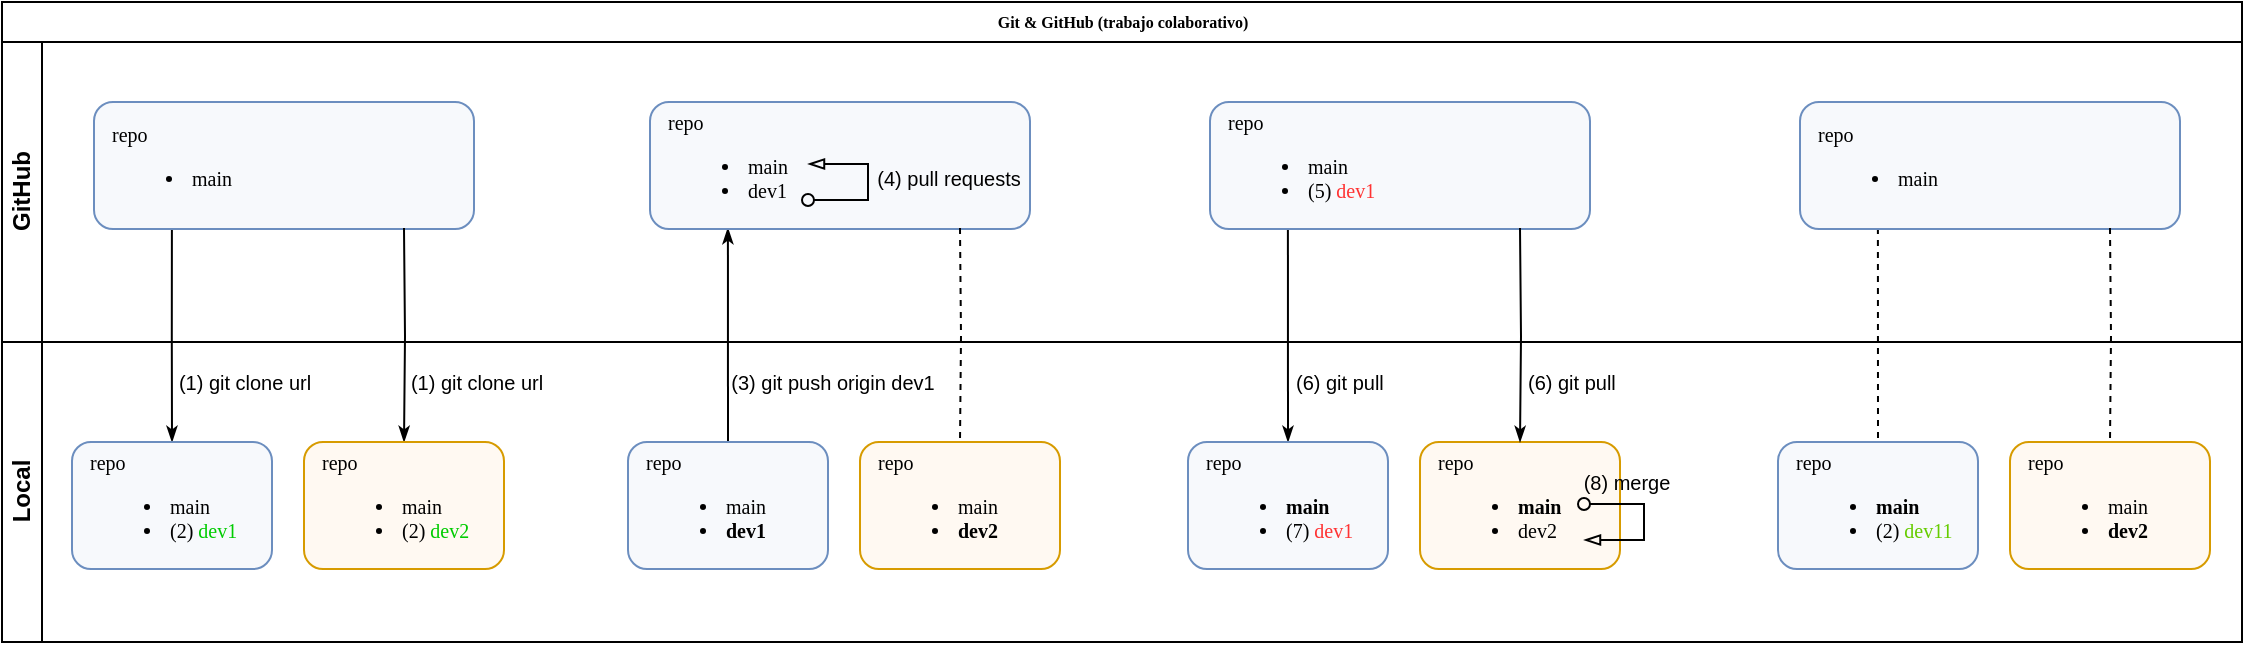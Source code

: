 <mxfile version="15.5.7" type="github">
  <diagram name="Page-1" id="c7488fd3-1785-93aa-aadb-54a6760d102a">
    <mxGraphModel dx="5790" dy="2955" grid="1" gridSize="10" guides="1" tooltips="1" connect="1" arrows="1" fold="1" page="1" pageScale="1" pageWidth="1100" pageHeight="850" background="none" math="0" shadow="0">
      <root>
        <mxCell id="0" />
        <mxCell id="1" parent="0" />
        <mxCell id="ub5eOIayWvv7YHSwUXtE-20" value="repo&lt;br style=&quot;font-size: 10px&quot;&gt;&lt;ul style=&quot;font-size: 10px&quot;&gt;&lt;li style=&quot;font-size: 10px&quot;&gt;&lt;span style=&quot;font-size: 10px&quot;&gt;&lt;b&gt;main&lt;/b&gt;&lt;/span&gt;&lt;/li&gt;&lt;li style=&quot;font-size: 10px&quot;&gt;&lt;span style=&quot;font-size: 10px&quot;&gt;dev2&lt;/span&gt;&lt;/li&gt;&lt;/ul&gt;" style="rounded=1;whiteSpace=wrap;html=1;shadow=0;labelBackgroundColor=none;strokeWidth=1;fontFamily=Verdana;fontSize=10;align=left;spacingLeft=7;fillColor=#FFF9F2;strokeColor=#d79b00;" vertex="1" parent="1">
          <mxGeometry x="889" y="290" width="100" height="63.5" as="geometry" />
        </mxCell>
        <mxCell id="2b4e8129b02d487f-1" value="Git &amp;amp; GitHub (trabajo colaborativo)" style="swimlane;html=1;childLayout=stackLayout;horizontal=1;startSize=20;horizontalStack=0;rounded=0;shadow=0;labelBackgroundColor=none;strokeWidth=1;fontFamily=Verdana;fontSize=8;align=center;" parent="1" vertex="1">
          <mxGeometry x="180" y="70" width="1120" height="320" as="geometry" />
        </mxCell>
        <mxCell id="2b4e8129b02d487f-24" style="edgeStyle=orthogonalEdgeStyle;rounded=0;html=1;labelBackgroundColor=none;startArrow=none;startFill=0;startSize=5;endArrow=classicThin;endFill=1;endSize=5;jettySize=auto;orthogonalLoop=1;strokeWidth=1;fontFamily=Verdana;fontSize=8;exitX=0.205;exitY=0.992;exitDx=0;exitDy=0;exitPerimeter=0;entryX=0.5;entryY=0;entryDx=0;entryDy=0;" parent="2b4e8129b02d487f-1" source="2b4e8129b02d487f-6" target="4puBNBnCgwYLjHy2vO-K-1" edge="1">
          <mxGeometry relative="1" as="geometry">
            <mxPoint x="85" y="167" as="targetPoint" />
            <mxPoint x="85" y="120" as="sourcePoint" />
          </mxGeometry>
        </mxCell>
        <mxCell id="2b4e8129b02d487f-2" value="GitHub" style="swimlane;html=1;startSize=20;horizontal=0;" parent="2b4e8129b02d487f-1" vertex="1">
          <mxGeometry y="20" width="1120" height="150" as="geometry" />
        </mxCell>
        <mxCell id="2b4e8129b02d487f-6" value="repo&lt;br style=&quot;font-size: 10px;&quot;&gt;&lt;ul style=&quot;font-size: 10px;&quot;&gt;&lt;li style=&quot;font-size: 10px;&quot;&gt;&lt;span style=&quot;font-size: 10px;&quot;&gt;main&lt;/span&gt;&lt;/li&gt;&lt;/ul&gt;" style="rounded=1;whiteSpace=wrap;html=1;shadow=0;labelBackgroundColor=none;strokeWidth=1;fontFamily=Verdana;fontSize=10;align=left;spacingLeft=7;fillColor=#F7F9FC;strokeColor=#6c8ebf;" parent="2b4e8129b02d487f-2" vertex="1">
          <mxGeometry x="46" y="30" width="190" height="63.5" as="geometry" />
        </mxCell>
        <mxCell id="2b4e8129b02d487f-4" value="Local" style="swimlane;html=1;startSize=20;horizontal=0;" parent="2b4e8129b02d487f-1" vertex="1">
          <mxGeometry y="170" width="1120" height="150" as="geometry" />
        </mxCell>
        <mxCell id="4puBNBnCgwYLjHy2vO-K-1" value="repo&lt;br style=&quot;font-size: 10px&quot;&gt;&lt;ul style=&quot;font-size: 10px&quot;&gt;&lt;li style=&quot;font-size: 10px&quot;&gt;&lt;span style=&quot;font-size: 10px&quot;&gt;main&lt;/span&gt;&lt;/li&gt;&lt;li style=&quot;font-size: 10px&quot;&gt;&lt;span style=&quot;font-size: 10px&quot;&gt;(2) &lt;font color=&quot;#00cc00&quot;&gt;dev1&lt;/font&gt;&lt;/span&gt;&lt;/li&gt;&lt;/ul&gt;" style="rounded=1;whiteSpace=wrap;html=1;shadow=0;labelBackgroundColor=none;strokeWidth=1;fontFamily=Verdana;fontSize=10;align=left;spacingLeft=7;fillColor=#F7F9FC;strokeColor=#6c8ebf;" parent="2b4e8129b02d487f-4" vertex="1">
          <mxGeometry x="35" y="50" width="100" height="63.5" as="geometry" />
        </mxCell>
        <mxCell id="4puBNBnCgwYLjHy2vO-K-2" value="&lt;font style=&quot;font-size: 10px&quot;&gt;(1) git clone url&lt;/font&gt;" style="text;html=1;align=center;verticalAlign=middle;resizable=0;points=[];autosize=1;strokeColor=none;fillColor=none;" parent="2b4e8129b02d487f-4" vertex="1">
          <mxGeometry x="81" y="10" width="80" height="20" as="geometry" />
        </mxCell>
        <mxCell id="ub5eOIayWvv7YHSwUXtE-1" style="edgeStyle=orthogonalEdgeStyle;rounded=0;html=1;labelBackgroundColor=none;startArrow=none;startFill=0;startSize=5;endArrow=classicThin;endFill=1;endSize=5;jettySize=auto;orthogonalLoop=1;strokeWidth=1;fontFamily=Verdana;fontSize=8;entryX=0.5;entryY=0;entryDx=0;entryDy=0;" edge="1" parent="2b4e8129b02d487f-4" target="ub5eOIayWvv7YHSwUXtE-2">
          <mxGeometry relative="1" as="geometry">
            <mxPoint x="10" y="-107" as="targetPoint" />
            <mxPoint x="201" y="-57" as="sourcePoint" />
          </mxGeometry>
        </mxCell>
        <mxCell id="ub5eOIayWvv7YHSwUXtE-2" value="repo&lt;br style=&quot;font-size: 10px&quot;&gt;&lt;ul style=&quot;font-size: 10px&quot;&gt;&lt;li style=&quot;font-size: 10px&quot;&gt;&lt;span style=&quot;font-size: 10px&quot;&gt;main&lt;/span&gt;&lt;/li&gt;&lt;li style=&quot;font-size: 10px&quot;&gt;&lt;span style=&quot;font-size: 10px&quot;&gt;(2) &lt;font color=&quot;#00cc00&quot;&gt;dev2&lt;/font&gt;&lt;/span&gt;&lt;/li&gt;&lt;/ul&gt;" style="rounded=1;whiteSpace=wrap;html=1;shadow=0;labelBackgroundColor=none;strokeWidth=1;fontFamily=Verdana;fontSize=10;align=left;spacingLeft=7;fillColor=#FFF9F2;strokeColor=#d79b00;" vertex="1" parent="2b4e8129b02d487f-4">
          <mxGeometry x="151" y="50" width="100" height="63.5" as="geometry" />
        </mxCell>
        <mxCell id="ub5eOIayWvv7YHSwUXtE-10" value="&lt;font style=&quot;font-size: 10px&quot;&gt;(3) git push origin dev1&lt;/font&gt;" style="text;html=1;align=center;verticalAlign=middle;resizable=0;points=[];autosize=1;strokeColor=none;fillColor=none;" vertex="1" parent="2b4e8129b02d487f-4">
          <mxGeometry x="355" y="10" width="120" height="20" as="geometry" />
        </mxCell>
        <mxCell id="ub5eOIayWvv7YHSwUXtE-23" value="&lt;font style=&quot;font-size: 10px&quot;&gt;(6) git pull&lt;/font&gt;" style="text;html=1;align=left;verticalAlign=middle;resizable=0;points=[];autosize=1;strokeColor=none;fillColor=none;" vertex="1" parent="2b4e8129b02d487f-4">
          <mxGeometry x="645" y="10" width="60" height="20" as="geometry" />
        </mxCell>
        <mxCell id="ub5eOIayWvv7YHSwUXtE-24" value="&lt;font style=&quot;font-size: 10px&quot;&gt;(6) git pull&lt;/font&gt;" style="text;html=1;align=left;verticalAlign=middle;resizable=0;points=[];autosize=1;strokeColor=none;fillColor=none;" vertex="1" parent="2b4e8129b02d487f-4">
          <mxGeometry x="761" y="10" width="60" height="20" as="geometry" />
        </mxCell>
        <mxCell id="ub5eOIayWvv7YHSwUXtE-25" value="&lt;font style=&quot;font-size: 10px&quot;&gt;(1) git clone url&lt;/font&gt;" style="text;html=1;align=center;verticalAlign=middle;resizable=0;points=[];autosize=1;strokeColor=none;fillColor=none;" vertex="1" parent="2b4e8129b02d487f-4">
          <mxGeometry x="197" y="10" width="80" height="20" as="geometry" />
        </mxCell>
        <mxCell id="ub5eOIayWvv7YHSwUXtE-33" value="" style="endArrow=oval;html=1;rounded=0;fontSize=10;strokeWidth=1;endFill=0;startArrow=blockThin;startFill=0;" edge="1" parent="2b4e8129b02d487f-4">
          <mxGeometry width="50" height="50" relative="1" as="geometry">
            <mxPoint x="791" y="99" as="sourcePoint" />
            <mxPoint x="791" y="81" as="targetPoint" />
            <Array as="points">
              <mxPoint x="821" y="99" />
              <mxPoint x="821" y="81" />
            </Array>
          </mxGeometry>
        </mxCell>
        <mxCell id="ub5eOIayWvv7YHSwUXtE-34" value="(8) merge" style="text;html=1;align=center;verticalAlign=middle;resizable=0;points=[];autosize=1;strokeColor=none;fillColor=none;fontSize=10;" vertex="1" parent="2b4e8129b02d487f-4">
          <mxGeometry x="782" y="60" width="60" height="20" as="geometry" />
        </mxCell>
        <mxCell id="ub5eOIayWvv7YHSwUXtE-4" style="edgeStyle=orthogonalEdgeStyle;rounded=0;html=1;labelBackgroundColor=none;startArrow=classicThin;startFill=1;startSize=5;endArrow=none;endFill=0;endSize=5;jettySize=auto;orthogonalLoop=1;strokeWidth=1;fontFamily=Verdana;fontSize=8;exitX=0.205;exitY=0.992;exitDx=0;exitDy=0;exitPerimeter=0;entryX=0.5;entryY=0;entryDx=0;entryDy=0;" edge="1" parent="1" source="ub5eOIayWvv7YHSwUXtE-5" target="ub5eOIayWvv7YHSwUXtE-6">
          <mxGeometry relative="1" as="geometry">
            <mxPoint x="363" y="167" as="targetPoint" />
            <mxPoint x="363" y="120" as="sourcePoint" />
          </mxGeometry>
        </mxCell>
        <mxCell id="ub5eOIayWvv7YHSwUXtE-5" value="repo&lt;br style=&quot;font-size: 10px&quot;&gt;&lt;ul style=&quot;font-size: 10px&quot;&gt;&lt;li style=&quot;font-size: 10px&quot;&gt;&lt;span style=&quot;font-size: 10px&quot;&gt;main&lt;/span&gt;&lt;/li&gt;&lt;li style=&quot;font-size: 10px&quot;&gt;&lt;span style=&quot;font-size: 10px&quot;&gt;dev1&lt;/span&gt;&lt;/li&gt;&lt;/ul&gt;" style="rounded=1;whiteSpace=wrap;html=1;shadow=0;labelBackgroundColor=none;strokeWidth=1;fontFamily=Verdana;fontSize=10;align=left;spacingLeft=7;fillColor=#F7F9FC;strokeColor=#6c8ebf;" vertex="1" parent="1">
          <mxGeometry x="504" y="120" width="190" height="63.5" as="geometry" />
        </mxCell>
        <mxCell id="ub5eOIayWvv7YHSwUXtE-6" value="repo&lt;br style=&quot;font-size: 10px&quot;&gt;&lt;ul style=&quot;font-size: 10px&quot;&gt;&lt;li style=&quot;font-size: 10px&quot;&gt;&lt;span style=&quot;font-size: 10px&quot;&gt;main&lt;/span&gt;&lt;/li&gt;&lt;li style=&quot;font-size: 10px&quot;&gt;&lt;span style=&quot;font-size: 10px&quot;&gt;&lt;b&gt;dev1&lt;/b&gt;&lt;/span&gt;&lt;/li&gt;&lt;/ul&gt;" style="rounded=1;whiteSpace=wrap;html=1;shadow=0;labelBackgroundColor=none;strokeWidth=1;fontFamily=Verdana;fontSize=10;align=left;spacingLeft=7;fillColor=#F7F9FC;strokeColor=#6c8ebf;" vertex="1" parent="1">
          <mxGeometry x="493" y="290" width="100" height="63.5" as="geometry" />
        </mxCell>
        <mxCell id="ub5eOIayWvv7YHSwUXtE-8" style="edgeStyle=orthogonalEdgeStyle;rounded=0;html=1;labelBackgroundColor=none;startArrow=none;startFill=0;startSize=5;endArrow=none;endFill=0;endSize=5;jettySize=auto;orthogonalLoop=1;strokeWidth=1;fontFamily=Verdana;fontSize=8;entryX=0.5;entryY=0;entryDx=0;entryDy=0;dashed=1;" edge="1" parent="1" target="ub5eOIayWvv7YHSwUXtE-9">
          <mxGeometry relative="1" as="geometry">
            <mxPoint x="288" y="-107" as="targetPoint" />
            <mxPoint x="659" y="183" as="sourcePoint" />
          </mxGeometry>
        </mxCell>
        <mxCell id="ub5eOIayWvv7YHSwUXtE-9" value="repo&lt;br style=&quot;font-size: 10px&quot;&gt;&lt;ul style=&quot;font-size: 10px&quot;&gt;&lt;li style=&quot;font-size: 10px&quot;&gt;&lt;span style=&quot;font-size: 10px&quot;&gt;main&lt;/span&gt;&lt;/li&gt;&lt;li style=&quot;font-size: 10px&quot;&gt;&lt;span style=&quot;font-size: 10px&quot;&gt;&lt;b&gt;dev2&lt;/b&gt;&lt;/span&gt;&lt;/li&gt;&lt;/ul&gt;" style="rounded=1;whiteSpace=wrap;html=1;shadow=0;labelBackgroundColor=none;strokeWidth=1;fontFamily=Verdana;fontSize=10;align=left;spacingLeft=7;fillColor=#FFF9F2;strokeColor=#d79b00;" vertex="1" parent="1">
          <mxGeometry x="609" y="290" width="100" height="63.5" as="geometry" />
        </mxCell>
        <mxCell id="ub5eOIayWvv7YHSwUXtE-11" value="" style="endArrow=blockThin;html=1;rounded=0;fontSize=10;strokeWidth=1;endFill=0;startArrow=oval;startFill=0;" edge="1" parent="1">
          <mxGeometry width="50" height="50" relative="1" as="geometry">
            <mxPoint x="583" y="169" as="sourcePoint" />
            <mxPoint x="583" y="151" as="targetPoint" />
            <Array as="points">
              <mxPoint x="613" y="169" />
              <mxPoint x="613" y="151" />
            </Array>
          </mxGeometry>
        </mxCell>
        <mxCell id="ub5eOIayWvv7YHSwUXtE-12" value="(4) pull requests" style="text;html=1;align=center;verticalAlign=middle;resizable=0;points=[];autosize=1;strokeColor=none;fillColor=none;fontSize=10;" vertex="1" parent="1">
          <mxGeometry x="608" y="148" width="90" height="20" as="geometry" />
        </mxCell>
        <mxCell id="ub5eOIayWvv7YHSwUXtE-16" style="edgeStyle=orthogonalEdgeStyle;rounded=0;html=1;labelBackgroundColor=none;startArrow=none;startFill=0;startSize=5;endArrow=classicThin;endFill=1;endSize=5;jettySize=auto;orthogonalLoop=1;strokeWidth=1;fontFamily=Verdana;fontSize=8;exitX=0.205;exitY=0.992;exitDx=0;exitDy=0;exitPerimeter=0;entryX=0.5;entryY=0;entryDx=0;entryDy=0;" edge="1" parent="1" source="ub5eOIayWvv7YHSwUXtE-17" target="ub5eOIayWvv7YHSwUXtE-18">
          <mxGeometry relative="1" as="geometry">
            <mxPoint x="643" y="167" as="targetPoint" />
            <mxPoint x="643" y="120" as="sourcePoint" />
          </mxGeometry>
        </mxCell>
        <mxCell id="ub5eOIayWvv7YHSwUXtE-17" value="repo&lt;br style=&quot;font-size: 10px&quot;&gt;&lt;ul style=&quot;font-size: 10px&quot;&gt;&lt;li style=&quot;font-size: 10px&quot;&gt;&lt;span style=&quot;font-size: 10px&quot;&gt;main&lt;/span&gt;&lt;/li&gt;&lt;li style=&quot;font-size: 10px&quot;&gt;&lt;span style=&quot;font-size: 10px&quot;&gt;(5) &lt;font color=&quot;#ff3333&quot;&gt;dev1&lt;/font&gt;&lt;/span&gt;&lt;/li&gt;&lt;/ul&gt;" style="rounded=1;whiteSpace=wrap;html=1;shadow=0;labelBackgroundColor=none;strokeWidth=1;fontFamily=Verdana;fontSize=10;align=left;spacingLeft=7;fillColor=#F7F9FC;strokeColor=#6c8ebf;" vertex="1" parent="1">
          <mxGeometry x="784" y="120" width="190" height="63.5" as="geometry" />
        </mxCell>
        <mxCell id="ub5eOIayWvv7YHSwUXtE-18" value="repo&lt;br style=&quot;font-size: 10px&quot;&gt;&lt;ul style=&quot;font-size: 10px&quot;&gt;&lt;li style=&quot;font-size: 10px&quot;&gt;&lt;span style=&quot;font-size: 10px&quot;&gt;&lt;b&gt;main&lt;/b&gt;&lt;/span&gt;&lt;/li&gt;&lt;li style=&quot;font-size: 10px&quot;&gt;&lt;span style=&quot;font-size: 10px&quot;&gt;(7) &lt;font color=&quot;#ff3333&quot;&gt;dev1&lt;/font&gt;&lt;/span&gt;&lt;/li&gt;&lt;/ul&gt;" style="rounded=1;whiteSpace=wrap;html=1;shadow=0;labelBackgroundColor=none;strokeWidth=1;fontFamily=Verdana;fontSize=10;align=left;spacingLeft=7;fillColor=#F7F9FC;strokeColor=#6c8ebf;" vertex="1" parent="1">
          <mxGeometry x="773" y="290" width="100" height="63.5" as="geometry" />
        </mxCell>
        <mxCell id="ub5eOIayWvv7YHSwUXtE-19" style="edgeStyle=orthogonalEdgeStyle;rounded=0;html=1;labelBackgroundColor=none;startArrow=none;startFill=0;startSize=5;endArrow=classicThin;endFill=1;endSize=5;jettySize=auto;orthogonalLoop=1;strokeWidth=1;fontFamily=Verdana;fontSize=8;entryX=0.5;entryY=0;entryDx=0;entryDy=0;" edge="1" parent="1" target="ub5eOIayWvv7YHSwUXtE-20">
          <mxGeometry relative="1" as="geometry">
            <mxPoint x="568" y="-107" as="targetPoint" />
            <mxPoint x="939" y="183" as="sourcePoint" />
          </mxGeometry>
        </mxCell>
        <mxCell id="ub5eOIayWvv7YHSwUXtE-28" style="edgeStyle=orthogonalEdgeStyle;rounded=0;html=1;labelBackgroundColor=none;startArrow=none;startFill=0;startSize=5;endArrow=none;endFill=0;endSize=5;jettySize=auto;orthogonalLoop=1;strokeWidth=1;fontFamily=Verdana;fontSize=8;exitX=0.205;exitY=0.992;exitDx=0;exitDy=0;exitPerimeter=0;entryX=0.5;entryY=0;entryDx=0;entryDy=0;dashed=1;" edge="1" parent="1" source="ub5eOIayWvv7YHSwUXtE-29" target="ub5eOIayWvv7YHSwUXtE-30">
          <mxGeometry relative="1" as="geometry">
            <mxPoint x="938" y="167" as="targetPoint" />
            <mxPoint x="938" y="120" as="sourcePoint" />
          </mxGeometry>
        </mxCell>
        <mxCell id="ub5eOIayWvv7YHSwUXtE-29" value="repo&lt;br style=&quot;font-size: 10px&quot;&gt;&lt;ul style=&quot;font-size: 10px&quot;&gt;&lt;li style=&quot;font-size: 10px&quot;&gt;&lt;span style=&quot;font-size: 10px&quot;&gt;main&lt;/span&gt;&lt;/li&gt;&lt;/ul&gt;" style="rounded=1;whiteSpace=wrap;html=1;shadow=0;labelBackgroundColor=none;strokeWidth=1;fontFamily=Verdana;fontSize=10;align=left;spacingLeft=7;fillColor=#F7F9FC;strokeColor=#6c8ebf;" vertex="1" parent="1">
          <mxGeometry x="1079" y="120" width="190" height="63.5" as="geometry" />
        </mxCell>
        <mxCell id="ub5eOIayWvv7YHSwUXtE-30" value="repo&lt;br style=&quot;font-size: 10px&quot;&gt;&lt;ul style=&quot;font-size: 10px&quot;&gt;&lt;li style=&quot;font-size: 10px&quot;&gt;&lt;span style=&quot;font-size: 10px&quot;&gt;&lt;b&gt;main&lt;/b&gt;&lt;/span&gt;&lt;/li&gt;&lt;li style=&quot;font-size: 10px&quot;&gt;&lt;span style=&quot;font-size: 10px&quot;&gt;(2) &lt;font color=&quot;#66cc00&quot;&gt;dev11&lt;/font&gt;&lt;/span&gt;&lt;/li&gt;&lt;/ul&gt;" style="rounded=1;whiteSpace=wrap;html=1;shadow=0;labelBackgroundColor=none;strokeWidth=1;fontFamily=Verdana;fontSize=10;align=left;spacingLeft=7;fillColor=#F7F9FC;strokeColor=#6c8ebf;" vertex="1" parent="1">
          <mxGeometry x="1068" y="290" width="100" height="63.5" as="geometry" />
        </mxCell>
        <mxCell id="ub5eOIayWvv7YHSwUXtE-31" style="edgeStyle=orthogonalEdgeStyle;rounded=0;html=1;labelBackgroundColor=none;startArrow=none;startFill=0;startSize=5;endArrow=none;endFill=0;endSize=5;jettySize=auto;orthogonalLoop=1;strokeWidth=1;fontFamily=Verdana;fontSize=8;entryX=0.5;entryY=0;entryDx=0;entryDy=0;dashed=1;" edge="1" parent="1" target="ub5eOIayWvv7YHSwUXtE-32">
          <mxGeometry relative="1" as="geometry">
            <mxPoint x="863" y="-107" as="targetPoint" />
            <mxPoint x="1234" y="183" as="sourcePoint" />
          </mxGeometry>
        </mxCell>
        <mxCell id="ub5eOIayWvv7YHSwUXtE-32" value="repo&lt;br style=&quot;font-size: 10px&quot;&gt;&lt;ul style=&quot;font-size: 10px&quot;&gt;&lt;li style=&quot;font-size: 10px&quot;&gt;&lt;span style=&quot;font-size: 10px&quot;&gt;main&lt;/span&gt;&lt;/li&gt;&lt;li style=&quot;font-size: 10px&quot;&gt;&lt;span style=&quot;font-size: 10px&quot;&gt;&lt;b&gt;dev2&lt;/b&gt;&lt;/span&gt;&lt;/li&gt;&lt;/ul&gt;" style="rounded=1;whiteSpace=wrap;html=1;shadow=0;labelBackgroundColor=none;strokeWidth=1;fontFamily=Verdana;fontSize=10;align=left;spacingLeft=7;fillColor=#FFF9F2;strokeColor=#d79b00;" vertex="1" parent="1">
          <mxGeometry x="1184" y="290" width="100" height="63.5" as="geometry" />
        </mxCell>
      </root>
    </mxGraphModel>
  </diagram>
</mxfile>
